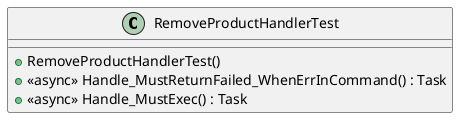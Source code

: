 @startuml
class RemoveProductHandlerTest {
    + RemoveProductHandlerTest()
    + <<async>> Handle_MustReturnFailed_WhenErrInCommand() : Task
    + <<async>> Handle_MustExec() : Task
}
@enduml
